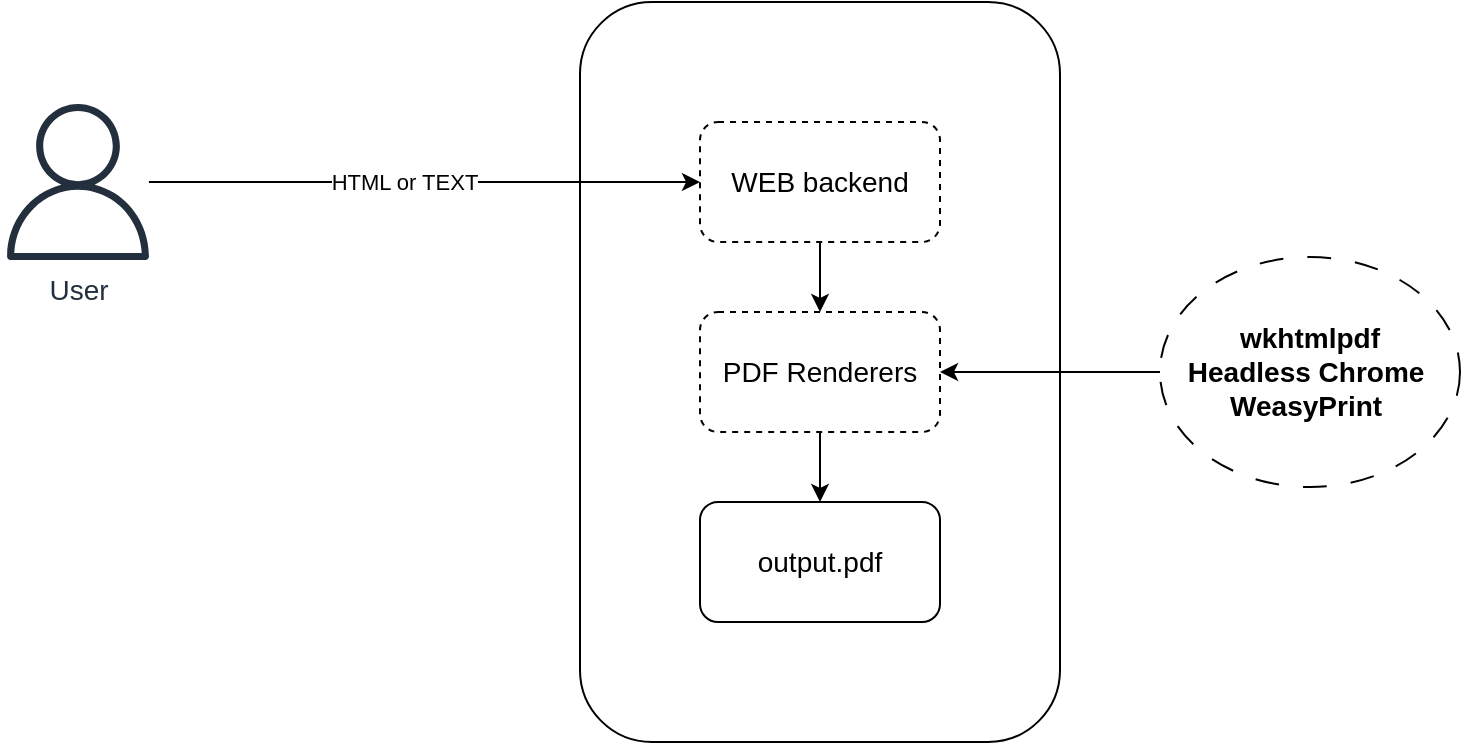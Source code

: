<mxfile version="21.7.0" type="github">
  <diagram name="第 1 页" id="wt3sah90XnY-p5enFY8T">
    <mxGraphModel dx="1434" dy="750" grid="1" gridSize="10" guides="1" tooltips="1" connect="1" arrows="1" fold="1" page="1" pageScale="1" pageWidth="1920" pageHeight="1200" math="0" shadow="0">
      <root>
        <mxCell id="0" />
        <mxCell id="1" parent="0" />
        <mxCell id="RshrCjI9zqZA6IW6MyPS-2" value="" style="rounded=1;whiteSpace=wrap;html=1;" vertex="1" parent="1">
          <mxGeometry x="1020" y="280" width="240" height="370" as="geometry" />
        </mxCell>
        <mxCell id="RshrCjI9zqZA6IW6MyPS-8" style="edgeStyle=orthogonalEdgeStyle;rounded=0;orthogonalLoop=1;jettySize=auto;html=1;" edge="1" parent="1" source="RshrCjI9zqZA6IW6MyPS-3" target="RshrCjI9zqZA6IW6MyPS-4">
          <mxGeometry relative="1" as="geometry" />
        </mxCell>
        <mxCell id="RshrCjI9zqZA6IW6MyPS-19" value="HTML or TEXT" style="edgeLabel;html=1;align=center;verticalAlign=middle;resizable=0;points=[];" vertex="1" connectable="0" parent="RshrCjI9zqZA6IW6MyPS-8">
          <mxGeometry x="-0.074" relative="1" as="geometry">
            <mxPoint as="offset" />
          </mxGeometry>
        </mxCell>
        <mxCell id="RshrCjI9zqZA6IW6MyPS-3" value="&lt;font style=&quot;font-size: 14px;&quot;&gt;User&lt;/font&gt;" style="sketch=0;outlineConnect=0;fontColor=#232F3E;gradientColor=none;fillColor=#232F3D;strokeColor=none;dashed=0;verticalLabelPosition=bottom;verticalAlign=top;align=center;html=1;fontSize=12;fontStyle=0;aspect=fixed;pointerEvents=1;shape=mxgraph.aws4.user;" vertex="1" parent="1">
          <mxGeometry x="730" y="331" width="78" height="78" as="geometry" />
        </mxCell>
        <mxCell id="RshrCjI9zqZA6IW6MyPS-9" style="edgeStyle=orthogonalEdgeStyle;rounded=0;orthogonalLoop=1;jettySize=auto;html=1;exitX=0.5;exitY=1;exitDx=0;exitDy=0;entryX=0.5;entryY=0;entryDx=0;entryDy=0;" edge="1" parent="1" source="RshrCjI9zqZA6IW6MyPS-4" target="RshrCjI9zqZA6IW6MyPS-5">
          <mxGeometry relative="1" as="geometry" />
        </mxCell>
        <mxCell id="RshrCjI9zqZA6IW6MyPS-4" value="&lt;font style=&quot;font-size: 14px;&quot;&gt;WEB backend&lt;/font&gt;" style="rounded=1;whiteSpace=wrap;html=1;dashed=1;" vertex="1" parent="1">
          <mxGeometry x="1080" y="340" width="120" height="60" as="geometry" />
        </mxCell>
        <mxCell id="RshrCjI9zqZA6IW6MyPS-10" style="edgeStyle=orthogonalEdgeStyle;rounded=0;orthogonalLoop=1;jettySize=auto;html=1;" edge="1" parent="1" source="RshrCjI9zqZA6IW6MyPS-5" target="RshrCjI9zqZA6IW6MyPS-6">
          <mxGeometry relative="1" as="geometry" />
        </mxCell>
        <mxCell id="RshrCjI9zqZA6IW6MyPS-5" value="&lt;font style=&quot;font-size: 14px;&quot;&gt;PDF Renderers&lt;/font&gt;" style="rounded=1;whiteSpace=wrap;html=1;dashed=1;" vertex="1" parent="1">
          <mxGeometry x="1080" y="435" width="120" height="60" as="geometry" />
        </mxCell>
        <mxCell id="RshrCjI9zqZA6IW6MyPS-6" value="&lt;font style=&quot;font-size: 14px;&quot;&gt;output.pdf&lt;/font&gt;" style="rounded=1;whiteSpace=wrap;html=1;" vertex="1" parent="1">
          <mxGeometry x="1080" y="530" width="120" height="60" as="geometry" />
        </mxCell>
        <mxCell id="RshrCjI9zqZA6IW6MyPS-16" style="rounded=0;orthogonalLoop=1;jettySize=auto;html=1;" edge="1" parent="1" source="RshrCjI9zqZA6IW6MyPS-11" target="RshrCjI9zqZA6IW6MyPS-5">
          <mxGeometry relative="1" as="geometry" />
        </mxCell>
        <mxCell id="RshrCjI9zqZA6IW6MyPS-11" value="&lt;font style=&quot;font-size: 14px;&quot;&gt;&lt;b&gt;wkhtmlpdf&lt;br&gt;Headless Chrome&amp;nbsp;&lt;br&gt;WeasyPrint&amp;nbsp;&lt;/b&gt;&lt;br&gt;&lt;/font&gt;" style="ellipse;whiteSpace=wrap;html=1;dashed=1;dashPattern=12 12;" vertex="1" parent="1">
          <mxGeometry x="1310" y="407.5" width="150" height="115" as="geometry" />
        </mxCell>
      </root>
    </mxGraphModel>
  </diagram>
</mxfile>
